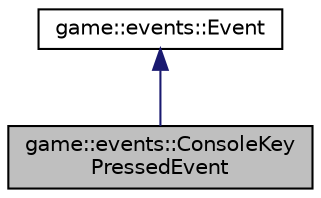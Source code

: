 digraph "game::events::ConsoleKeyPressedEvent"
{
 // LATEX_PDF_SIZE
  edge [fontname="Helvetica",fontsize="10",labelfontname="Helvetica",labelfontsize="10"];
  node [fontname="Helvetica",fontsize="10",shape=record];
  Node1 [label="game::events::ConsoleKey\lPressedEvent",height=0.2,width=0.4,color="black", fillcolor="grey75", style="filled", fontcolor="black",tooltip="Processed when a terminal key is pressed."];
  Node2 -> Node1 [dir="back",color="midnightblue",fontsize="10",style="solid",fontname="Helvetica"];
  Node2 [label="game::events::Event",height=0.2,width=0.4,color="black", fillcolor="white", style="filled",URL="$classgame_1_1events_1_1_event.html",tooltip="Superclass of any event."];
}
